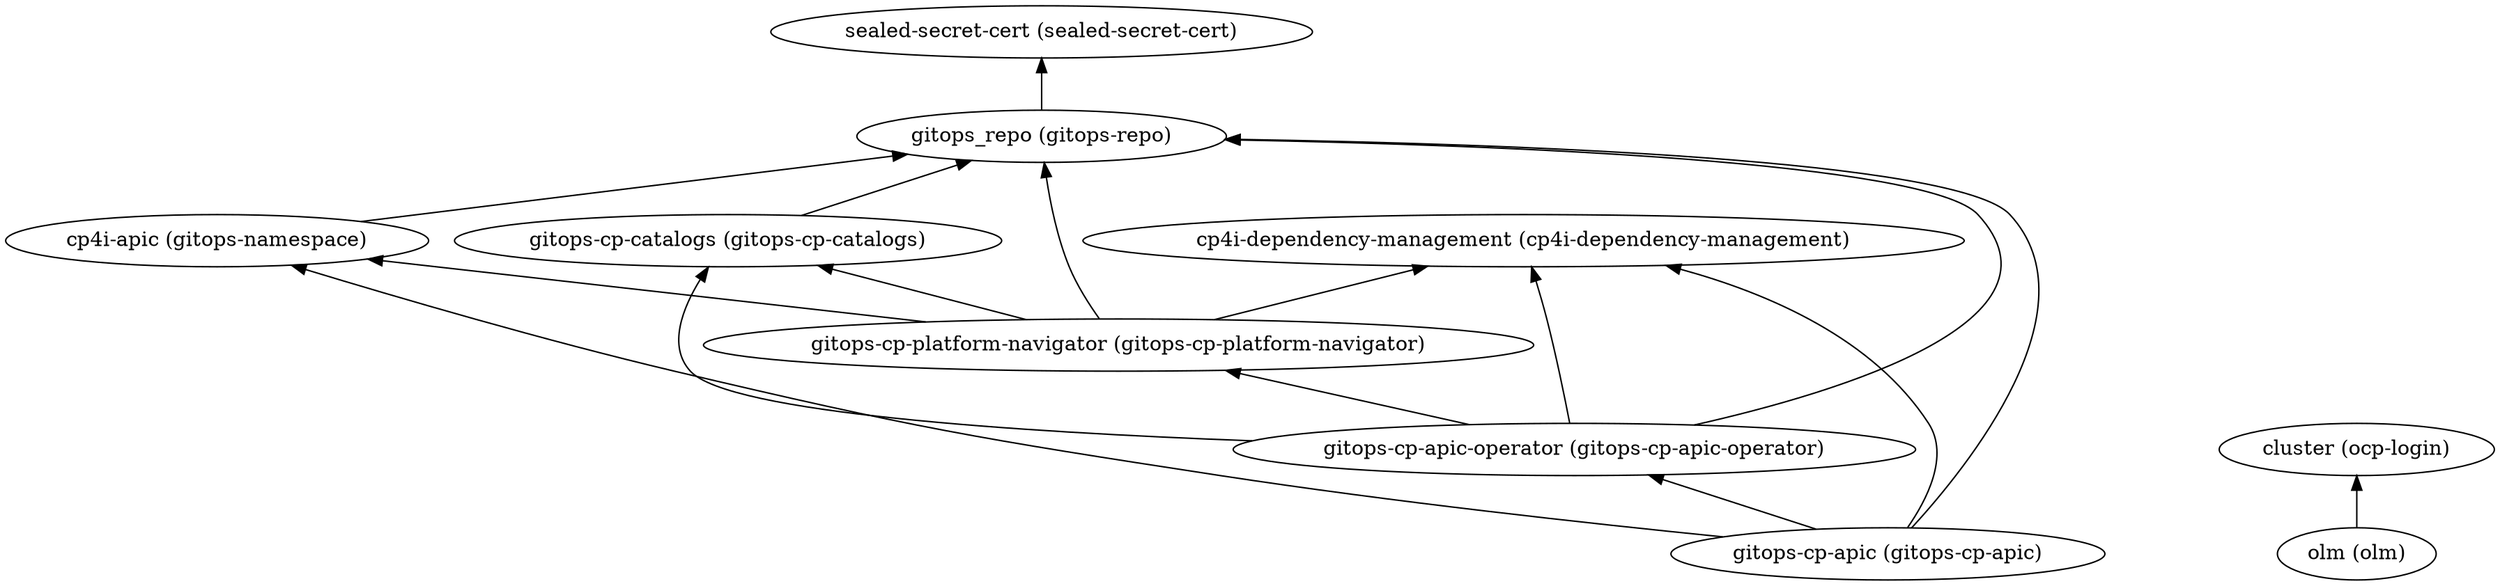 digraph {
    rankdir="BT"
    "gitops-cp-apic (gitops-cp-apic)" -> "gitops_repo (gitops-repo)"
"gitops-cp-apic (gitops-cp-apic)" -> "cp4i-apic (gitops-namespace)"
"gitops-cp-apic (gitops-cp-apic)" -> "gitops-cp-apic-operator (gitops-cp-apic-operator)"
"gitops-cp-apic (gitops-cp-apic)" -> "cp4i-dependency-management (cp4i-dependency-management)"
"gitops-cp-apic (gitops-cp-apic)"
"gitops_repo (gitops-repo)" -> "sealed-secret-cert (sealed-secret-cert)"
"gitops_repo (gitops-repo)"
"sealed-secret-cert (sealed-secret-cert)"
"cp4i-apic (gitops-namespace)" -> "gitops_repo (gitops-repo)"
"cp4i-apic (gitops-namespace)"
"gitops-cp-apic-operator (gitops-cp-apic-operator)" -> "gitops_repo (gitops-repo)"
"gitops-cp-apic-operator (gitops-cp-apic-operator)" -> "gitops-cp-catalogs (gitops-cp-catalogs)"
"gitops-cp-apic-operator (gitops-cp-apic-operator)" -> "gitops-cp-platform-navigator (gitops-cp-platform-navigator)"
"gitops-cp-apic-operator (gitops-cp-apic-operator)" -> "cp4i-dependency-management (cp4i-dependency-management)"
"gitops-cp-apic-operator (gitops-cp-apic-operator)"
"gitops-cp-catalogs (gitops-cp-catalogs)" -> "gitops_repo (gitops-repo)"
"gitops-cp-catalogs (gitops-cp-catalogs)"
"gitops-cp-platform-navigator (gitops-cp-platform-navigator)" -> "gitops_repo (gitops-repo)"
"gitops-cp-platform-navigator (gitops-cp-platform-navigator)" -> "cp4i-apic (gitops-namespace)"
"gitops-cp-platform-navigator (gitops-cp-platform-navigator)" -> "gitops-cp-catalogs (gitops-cp-catalogs)"
"gitops-cp-platform-navigator (gitops-cp-platform-navigator)" -> "cp4i-dependency-management (cp4i-dependency-management)"
"gitops-cp-platform-navigator (gitops-cp-platform-navigator)"
"cp4i-dependency-management (cp4i-dependency-management)"
"cluster (ocp-login)"
"olm (olm)" -> "cluster (ocp-login)"
"olm (olm)"
  }